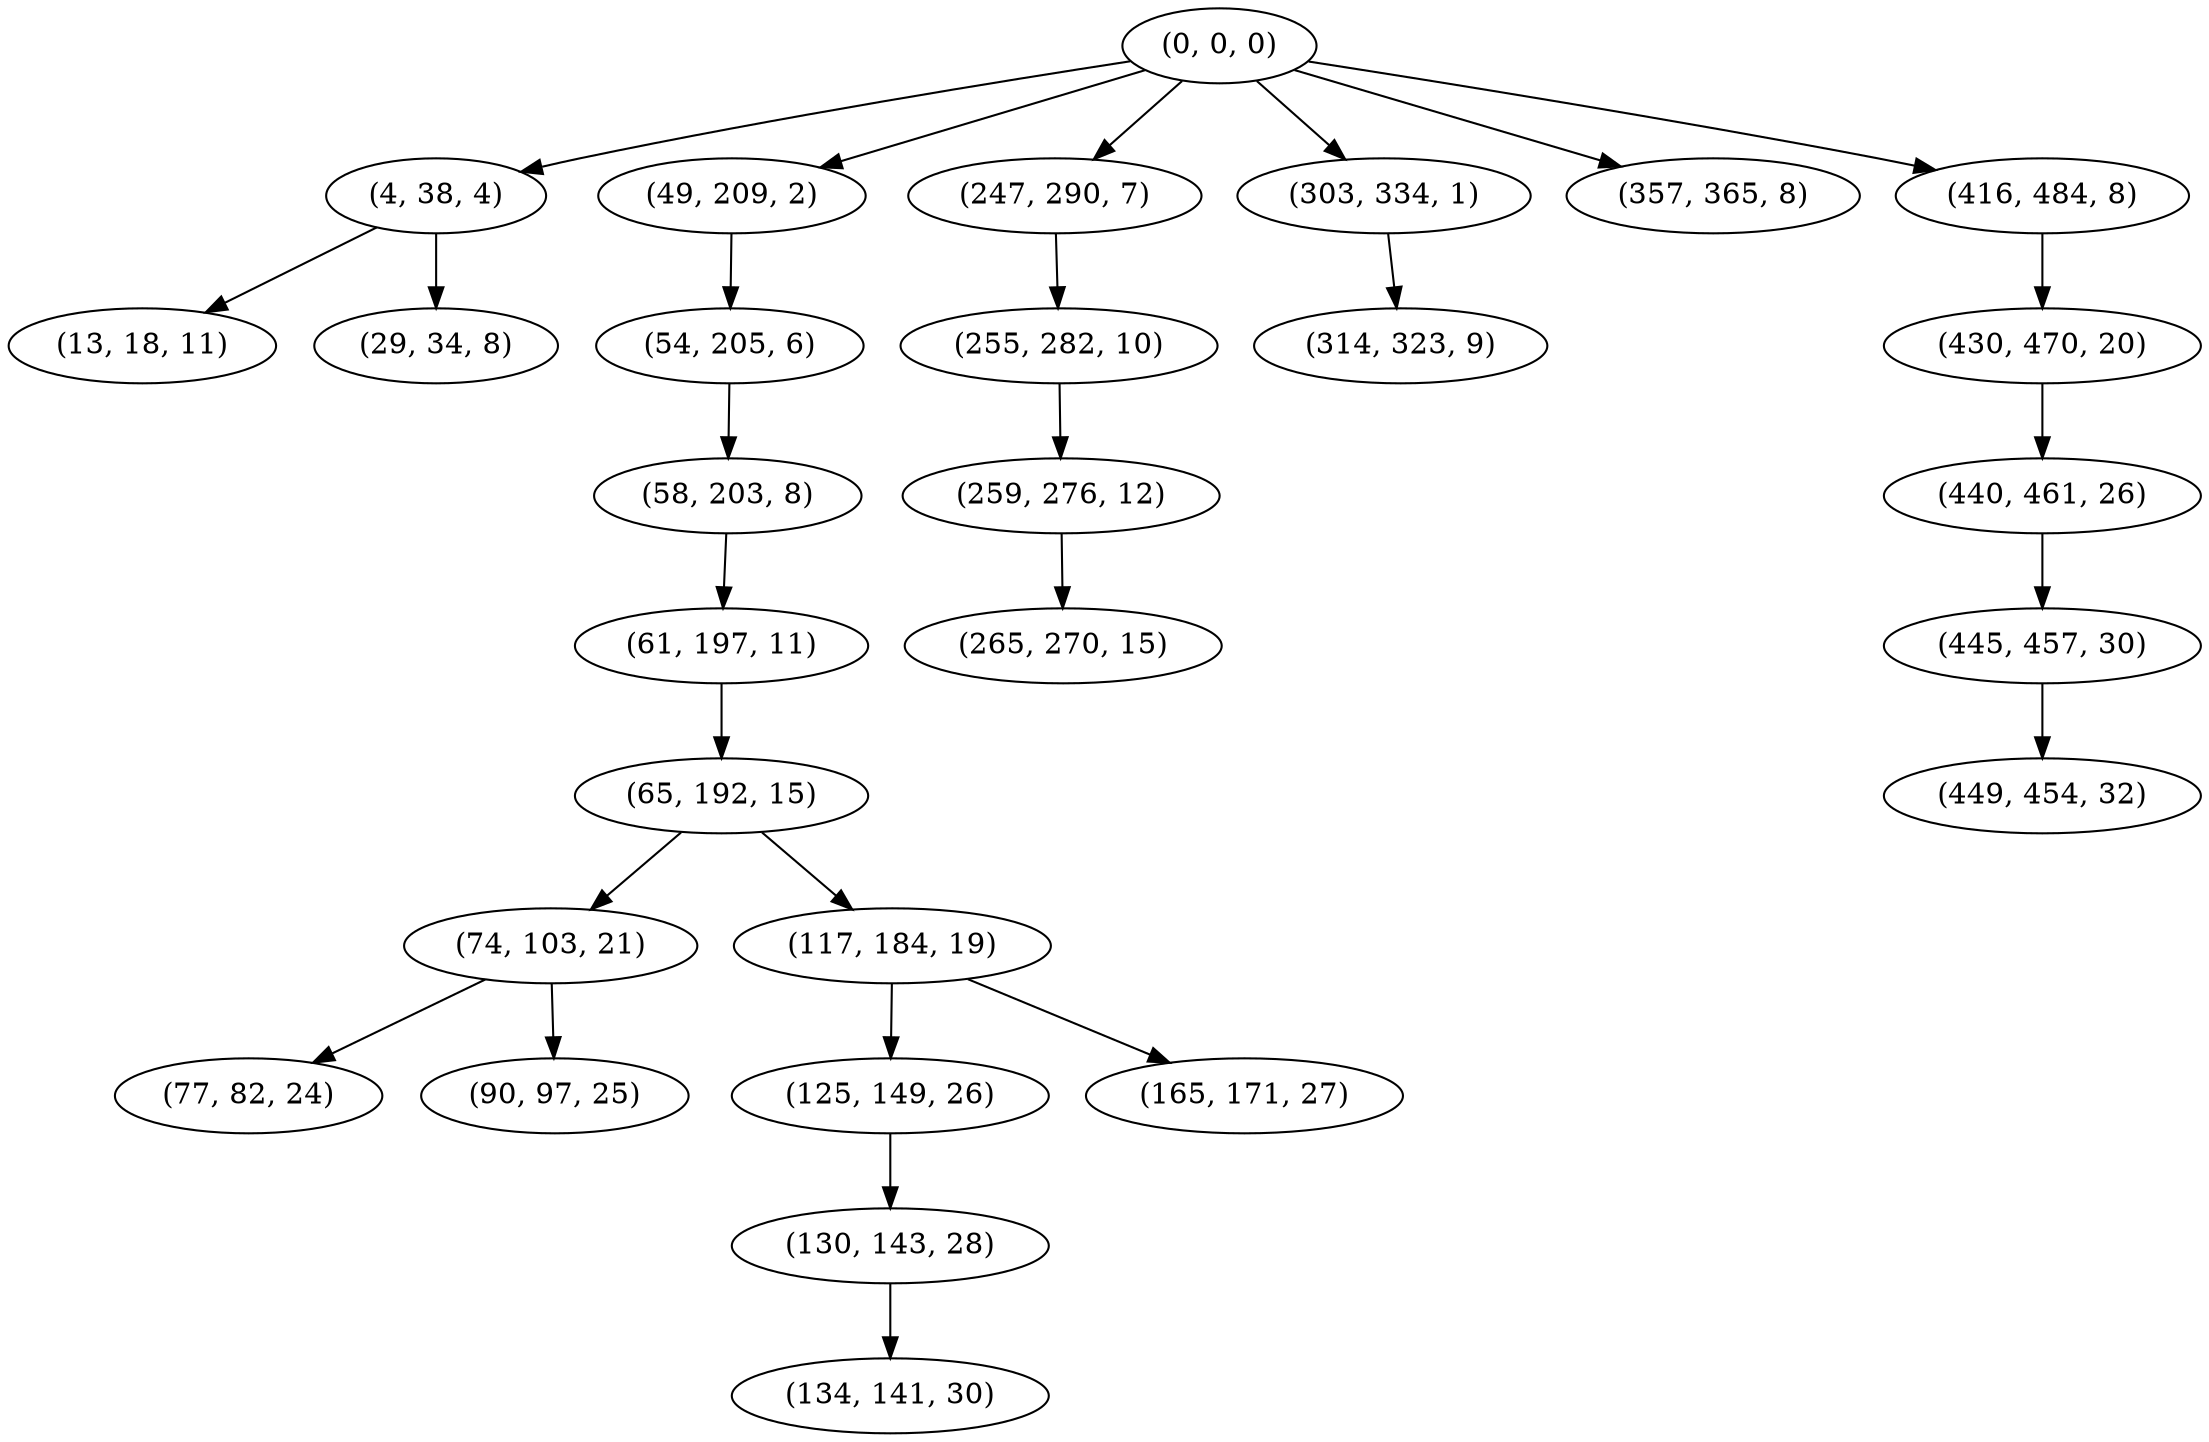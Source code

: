 digraph tree {
    "(0, 0, 0)";
    "(4, 38, 4)";
    "(13, 18, 11)";
    "(29, 34, 8)";
    "(49, 209, 2)";
    "(54, 205, 6)";
    "(58, 203, 8)";
    "(61, 197, 11)";
    "(65, 192, 15)";
    "(74, 103, 21)";
    "(77, 82, 24)";
    "(90, 97, 25)";
    "(117, 184, 19)";
    "(125, 149, 26)";
    "(130, 143, 28)";
    "(134, 141, 30)";
    "(165, 171, 27)";
    "(247, 290, 7)";
    "(255, 282, 10)";
    "(259, 276, 12)";
    "(265, 270, 15)";
    "(303, 334, 1)";
    "(314, 323, 9)";
    "(357, 365, 8)";
    "(416, 484, 8)";
    "(430, 470, 20)";
    "(440, 461, 26)";
    "(445, 457, 30)";
    "(449, 454, 32)";
    "(0, 0, 0)" -> "(4, 38, 4)";
    "(0, 0, 0)" -> "(49, 209, 2)";
    "(0, 0, 0)" -> "(247, 290, 7)";
    "(0, 0, 0)" -> "(303, 334, 1)";
    "(0, 0, 0)" -> "(357, 365, 8)";
    "(0, 0, 0)" -> "(416, 484, 8)";
    "(4, 38, 4)" -> "(13, 18, 11)";
    "(4, 38, 4)" -> "(29, 34, 8)";
    "(49, 209, 2)" -> "(54, 205, 6)";
    "(54, 205, 6)" -> "(58, 203, 8)";
    "(58, 203, 8)" -> "(61, 197, 11)";
    "(61, 197, 11)" -> "(65, 192, 15)";
    "(65, 192, 15)" -> "(74, 103, 21)";
    "(65, 192, 15)" -> "(117, 184, 19)";
    "(74, 103, 21)" -> "(77, 82, 24)";
    "(74, 103, 21)" -> "(90, 97, 25)";
    "(117, 184, 19)" -> "(125, 149, 26)";
    "(117, 184, 19)" -> "(165, 171, 27)";
    "(125, 149, 26)" -> "(130, 143, 28)";
    "(130, 143, 28)" -> "(134, 141, 30)";
    "(247, 290, 7)" -> "(255, 282, 10)";
    "(255, 282, 10)" -> "(259, 276, 12)";
    "(259, 276, 12)" -> "(265, 270, 15)";
    "(303, 334, 1)" -> "(314, 323, 9)";
    "(416, 484, 8)" -> "(430, 470, 20)";
    "(430, 470, 20)" -> "(440, 461, 26)";
    "(440, 461, 26)" -> "(445, 457, 30)";
    "(445, 457, 30)" -> "(449, 454, 32)";
}
